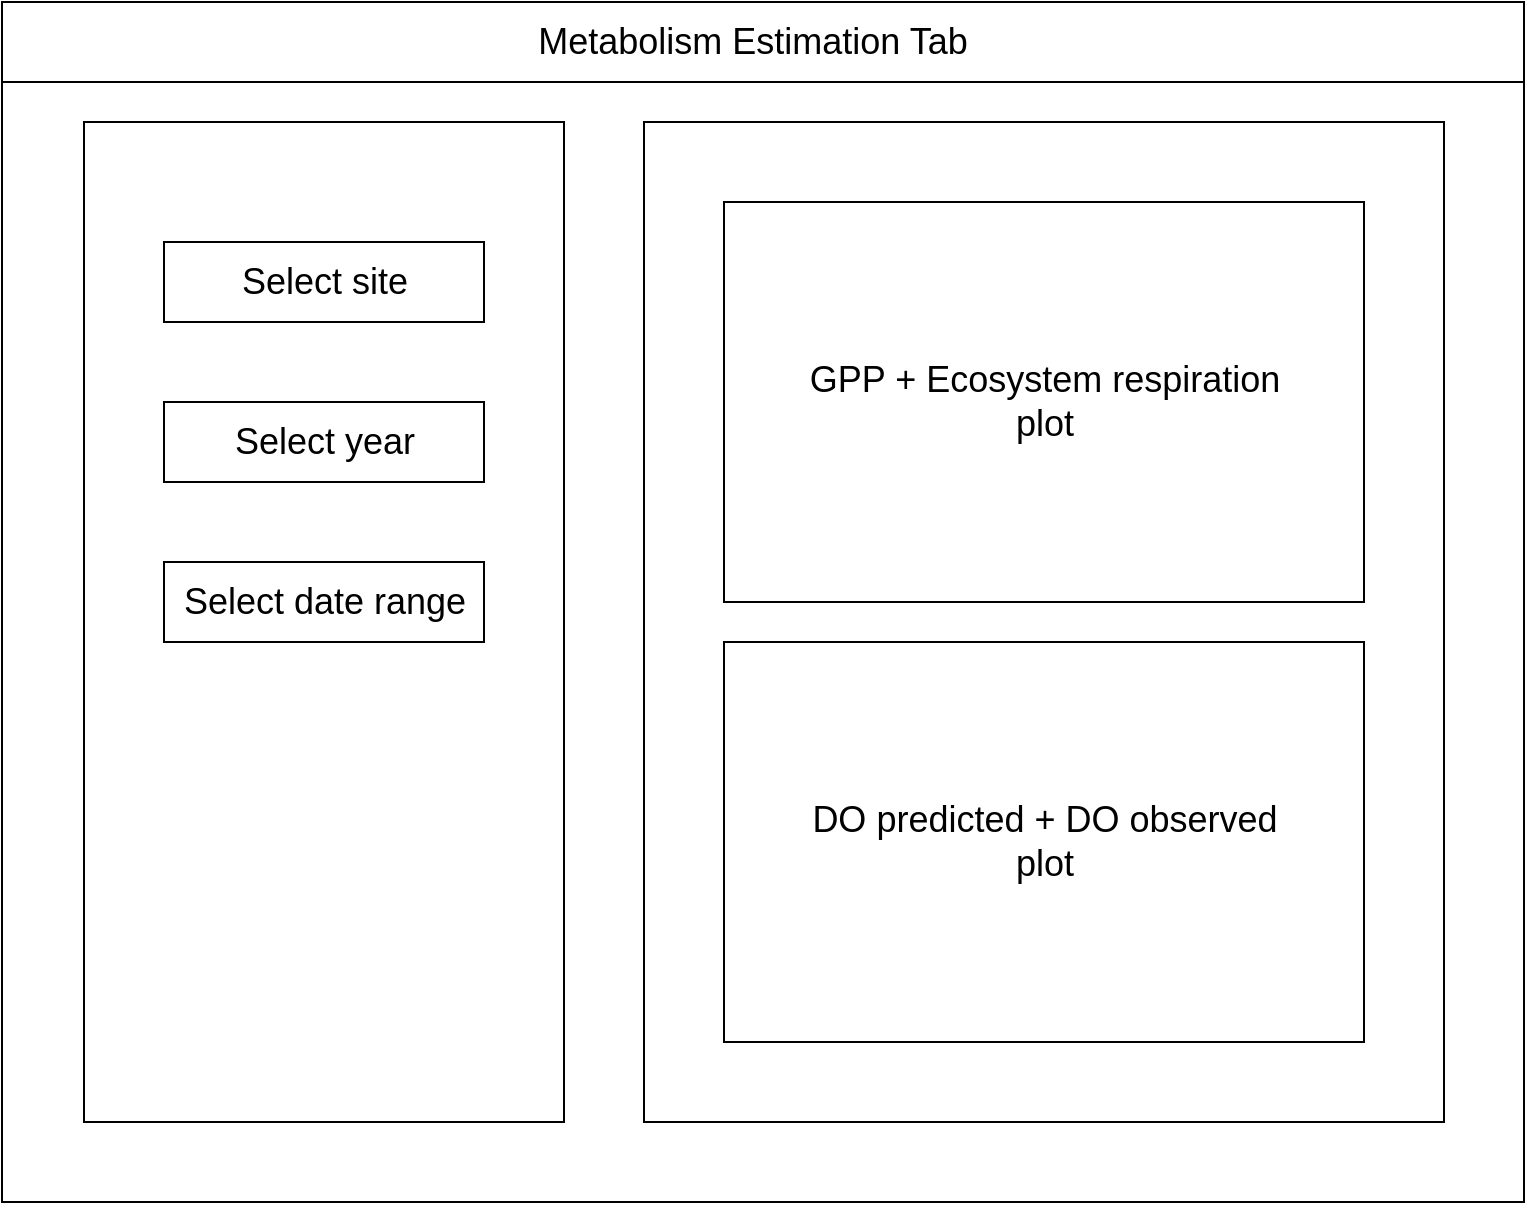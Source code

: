 <mxfile version="15.3.5" type="github">
  <diagram id="k9AqJFTYgDNyhYzo5oNE" name="Page-1">
    <mxGraphModel dx="1426" dy="821" grid="1" gridSize="10" guides="1" tooltips="1" connect="1" arrows="1" fold="1" page="1" pageScale="1" pageWidth="827" pageHeight="670" math="0" shadow="0">
      <root>
        <mxCell id="0" />
        <mxCell id="1" parent="0" />
        <mxCell id="kmwr0jCoPVM3JByVszYf-2" value="" style="rounded=0;whiteSpace=wrap;html=1;hachureGap=4;pointerEvents=0;fillColor=default;" vertex="1" parent="1">
          <mxGeometry x="39" y="40" width="761" height="600" as="geometry" />
        </mxCell>
        <mxCell id="kmwr0jCoPVM3JByVszYf-4" value="" style="rounded=0;whiteSpace=wrap;html=1;hachureGap=4;pointerEvents=0;fillColor=none;" vertex="1" parent="1">
          <mxGeometry x="80" y="100" width="240" height="500" as="geometry" />
        </mxCell>
        <mxCell id="kmwr0jCoPVM3JByVszYf-5" value="" style="rounded=0;whiteSpace=wrap;html=1;hachureGap=4;pointerEvents=0;fillColor=none;" vertex="1" parent="1">
          <mxGeometry x="360" y="100" width="400" height="500" as="geometry" />
        </mxCell>
        <mxCell id="kmwr0jCoPVM3JByVszYf-6" value="" style="rounded=0;whiteSpace=wrap;html=1;hachureGap=4;pointerEvents=0;fillColor=none;" vertex="1" parent="1">
          <mxGeometry x="39" y="40" width="761" height="40" as="geometry" />
        </mxCell>
        <mxCell id="kmwr0jCoPVM3JByVszYf-7" value="&lt;font style=&quot;font-size: 18px&quot;&gt;Metabolism Estimation Tab&lt;/font&gt;" style="text;html=1;align=center;verticalAlign=middle;resizable=0;points=[];autosize=1;strokeColor=none;fillColor=none;" vertex="1" parent="1">
          <mxGeometry x="294" y="50" width="240" height="20" as="geometry" />
        </mxCell>
        <mxCell id="kmwr0jCoPVM3JByVszYf-8" value="" style="rounded=0;whiteSpace=wrap;html=1;hachureGap=4;pointerEvents=0;fillColor=none;" vertex="1" parent="1">
          <mxGeometry x="400" y="140" width="320" height="200" as="geometry" />
        </mxCell>
        <mxCell id="kmwr0jCoPVM3JByVszYf-9" value="" style="rounded=0;whiteSpace=wrap;html=1;hachureGap=4;pointerEvents=0;fillColor=none;" vertex="1" parent="1">
          <mxGeometry x="400" y="360" width="320" height="200" as="geometry" />
        </mxCell>
        <mxCell id="kmwr0jCoPVM3JByVszYf-10" value="&lt;font style=&quot;font-size: 18px&quot;&gt;GPP + Ecosystem respiration&lt;br&gt;plot&lt;br&gt;&lt;/font&gt;" style="text;html=1;align=center;verticalAlign=middle;resizable=0;points=[];autosize=1;strokeColor=none;fillColor=none;" vertex="1" parent="1">
          <mxGeometry x="430" y="220" width="260" height="40" as="geometry" />
        </mxCell>
        <mxCell id="kmwr0jCoPVM3JByVszYf-11" value="&lt;font style=&quot;font-size: 18px&quot;&gt;DO predicted + DO observed&lt;br&gt;plot&lt;br&gt;&lt;/font&gt;" style="text;html=1;align=center;verticalAlign=middle;resizable=0;points=[];autosize=1;strokeColor=none;fillColor=none;" vertex="1" parent="1">
          <mxGeometry x="435" y="440" width="250" height="40" as="geometry" />
        </mxCell>
        <mxCell id="kmwr0jCoPVM3JByVszYf-12" value="" style="rounded=0;whiteSpace=wrap;html=1;hachureGap=4;pointerEvents=0;fillColor=none;" vertex="1" parent="1">
          <mxGeometry x="120" y="160" width="160" height="40" as="geometry" />
        </mxCell>
        <mxCell id="kmwr0jCoPVM3JByVszYf-13" value="" style="rounded=0;whiteSpace=wrap;html=1;hachureGap=4;pointerEvents=0;fillColor=none;" vertex="1" parent="1">
          <mxGeometry x="120" y="240" width="160" height="40" as="geometry" />
        </mxCell>
        <mxCell id="kmwr0jCoPVM3JByVszYf-14" value="" style="rounded=0;whiteSpace=wrap;html=1;hachureGap=4;pointerEvents=0;fillColor=none;" vertex="1" parent="1">
          <mxGeometry x="120" y="320" width="160" height="40" as="geometry" />
        </mxCell>
        <mxCell id="kmwr0jCoPVM3JByVszYf-15" value="&lt;font style=&quot;font-size: 18px&quot;&gt;Select site&lt;br&gt;&lt;/font&gt;" style="text;html=1;align=center;verticalAlign=middle;resizable=0;points=[];autosize=1;strokeColor=none;fillColor=none;" vertex="1" parent="1">
          <mxGeometry x="150" y="170" width="100" height="20" as="geometry" />
        </mxCell>
        <mxCell id="kmwr0jCoPVM3JByVszYf-16" value="&lt;font style=&quot;font-size: 18px&quot;&gt;Select year&lt;br&gt;&lt;/font&gt;" style="text;html=1;align=center;verticalAlign=middle;resizable=0;points=[];autosize=1;strokeColor=none;fillColor=none;" vertex="1" parent="1">
          <mxGeometry x="145" y="250" width="110" height="20" as="geometry" />
        </mxCell>
        <mxCell id="kmwr0jCoPVM3JByVszYf-17" value="&lt;font style=&quot;font-size: 18px&quot;&gt;Select date range&lt;br&gt;&lt;/font&gt;" style="text;html=1;align=center;verticalAlign=middle;resizable=0;points=[];autosize=1;strokeColor=none;fillColor=none;" vertex="1" parent="1">
          <mxGeometry x="120" y="330" width="160" height="20" as="geometry" />
        </mxCell>
      </root>
    </mxGraphModel>
  </diagram>
</mxfile>

